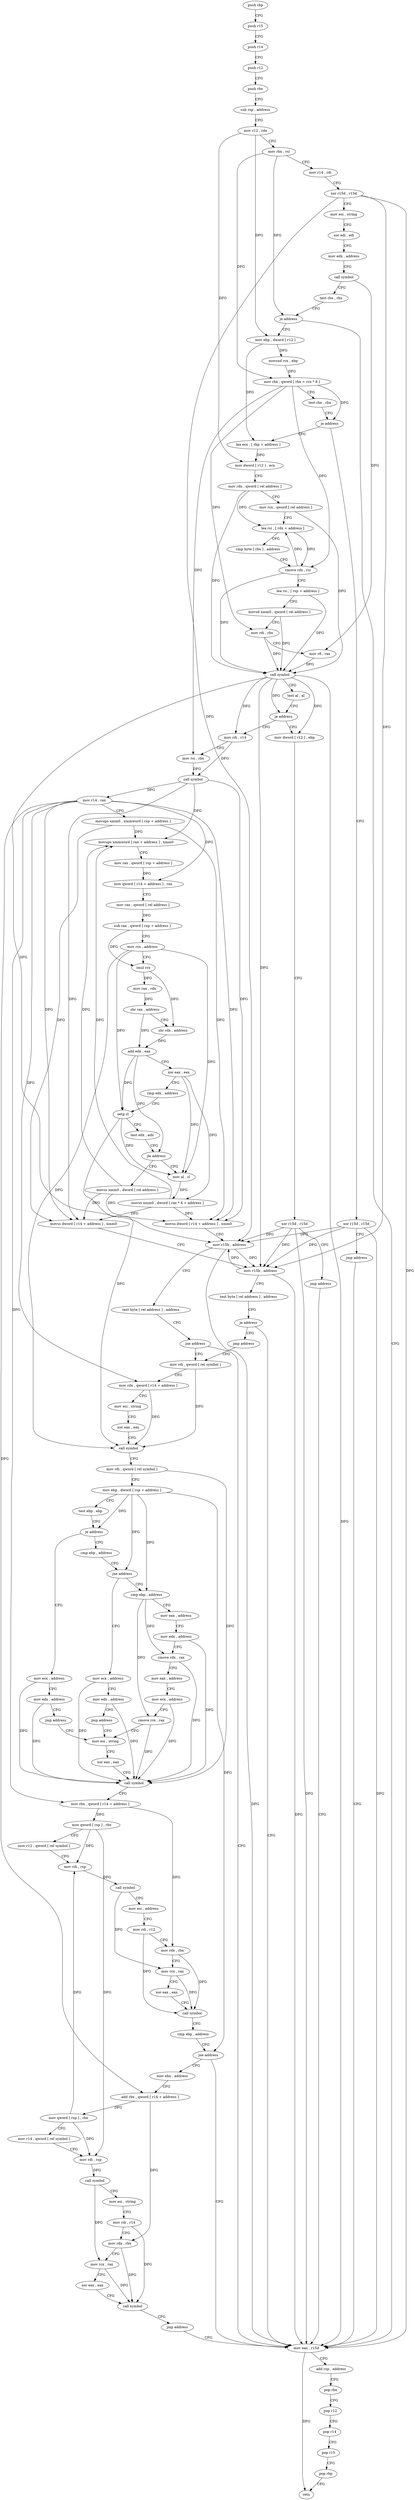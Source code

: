 digraph "func" {
"4243728" [label = "push rbp" ]
"4243729" [label = "push r15" ]
"4243731" [label = "push r14" ]
"4243733" [label = "push r12" ]
"4243735" [label = "push rbx" ]
"4243736" [label = "sub rsp , address" ]
"4243740" [label = "mov r12 , rdx" ]
"4243743" [label = "mov rbx , rsi" ]
"4243746" [label = "mov r14 , rdi" ]
"4243749" [label = "xor r15d , r15d" ]
"4243752" [label = "mov esi , string" ]
"4243757" [label = "xor edi , edi" ]
"4243759" [label = "mov edx , address" ]
"4243764" [label = "call symbol" ]
"4243769" [label = "test rbx , rbx" ]
"4243772" [label = "je address" ]
"4244014" [label = "mov eax , r15d" ]
"4243778" [label = "mov ebp , dword [ r12 ]" ]
"4244017" [label = "add rsp , address" ]
"4244021" [label = "pop rbx" ]
"4244022" [label = "pop r12" ]
"4244024" [label = "pop r14" ]
"4244026" [label = "pop r15" ]
"4244028" [label = "pop rbp" ]
"4244029" [label = "retn" ]
"4243782" [label = "movsxd rcx , ebp" ]
"4243785" [label = "mov rbx , qword [ rbx + rcx * 8 ]" ]
"4243789" [label = "test rbx , rbx" ]
"4243792" [label = "je address" ]
"4243974" [label = "xor r15d , r15d" ]
"4243798" [label = "lea ecx , [ rbp + address ]" ]
"4243977" [label = "jmp address" ]
"4243801" [label = "mov dword [ r12 ] , ecx" ]
"4243805" [label = "mov rdx , qword [ rel address ]" ]
"4243812" [label = "mov rcx , qword [ rel address ]" ]
"4243819" [label = "lea rsi , [ rdx + address ]" ]
"4243826" [label = "cmp byte [ rbx ] , address" ]
"4243829" [label = "cmove rdx , rsi" ]
"4243833" [label = "lea rsi , [ rsp + address ]" ]
"4243838" [label = "movsd xmm0 , qword [ rel address ]" ]
"4243846" [label = "mov rdi , rbx" ]
"4243849" [label = "mov r8 , rax" ]
"4243852" [label = "call symbol" ]
"4243857" [label = "test al , al" ]
"4243859" [label = "je address" ]
"4243979" [label = "mov dword [ r12 ] , ebp" ]
"4243861" [label = "mov rdi , r14" ]
"4243983" [label = "xor r15d , r15d" ]
"4243986" [label = "jmp address" ]
"4243864" [label = "mov rsi , rbx" ]
"4243867" [label = "call symbol" ]
"4243872" [label = "mov r14 , rax" ]
"4243875" [label = "movups xmm0 , xmmword [ rsp + address ]" ]
"4243880" [label = "movups xmmword [ rax + address ] , xmm0" ]
"4243884" [label = "mov rax , qword [ rsp + address ]" ]
"4243889" [label = "mov qword [ r14 + address ] , rax" ]
"4243893" [label = "mov rax , qword [ rel address ]" ]
"4243900" [label = "sub rax , qword [ rsp + address ]" ]
"4243905" [label = "mov rcx , address" ]
"4243915" [label = "imul rcx" ]
"4243918" [label = "mov rax , rdx" ]
"4243921" [label = "shr rax , address" ]
"4243925" [label = "shr rdx , address" ]
"4243929" [label = "add edx , eax" ]
"4243931" [label = "xor eax , eax" ]
"4243933" [label = "cmp edx , address" ]
"4243936" [label = "setg cl" ]
"4243939" [label = "test edx , edx" ]
"4243941" [label = "jle address" ]
"4243988" [label = "movss xmm0 , dword [ rel address ]" ]
"4243943" [label = "mov al , cl" ]
"4243996" [label = "movss dword [ r14 + address ] , xmm0" ]
"4244002" [label = "mov r15b , address" ]
"4244005" [label = "test byte [ rel address ] , address" ]
"4244012" [label = "jne address" ]
"4244030" [label = "mov rdi , qword [ rel symbol ]" ]
"4243945" [label = "movss xmm0 , dword [ rax * 4 + address ]" ]
"4243954" [label = "movss dword [ r14 + address ] , xmm0" ]
"4243960" [label = "mov r15b , address" ]
"4243963" [label = "test byte [ rel address ] , address" ]
"4243970" [label = "je address" ]
"4243972" [label = "jmp address" ]
"4244037" [label = "mov rdx , qword [ r14 + address ]" ]
"4244041" [label = "mov esi , string" ]
"4244046" [label = "xor eax , eax" ]
"4244048" [label = "call symbol" ]
"4244053" [label = "mov rdi , qword [ rel symbol ]" ]
"4244060" [label = "mov ebp , dword [ rsp + address ]" ]
"4244064" [label = "test ebp , ebp" ]
"4244066" [label = "je address" ]
"4244085" [label = "mov ecx , address" ]
"4244068" [label = "cmp ebp , address" ]
"4244090" [label = "mov edx , address" ]
"4244095" [label = "jmp address" ]
"4244128" [label = "mov esi , string" ]
"4244071" [label = "jne address" ]
"4244097" [label = "cmp ebp , address" ]
"4244073" [label = "mov ecx , address" ]
"4244133" [label = "xor eax , eax" ]
"4244135" [label = "call symbol" ]
"4244140" [label = "mov rbx , qword [ r14 + address ]" ]
"4244144" [label = "mov qword [ rsp ] , rbx" ]
"4244148" [label = "mov r12 , qword [ rel symbol ]" ]
"4244155" [label = "mov rdi , rsp" ]
"4244158" [label = "call symbol" ]
"4244163" [label = "mov esi , address" ]
"4244168" [label = "mov rdi , r12" ]
"4244171" [label = "mov rdx , rbx" ]
"4244174" [label = "mov rcx , rax" ]
"4244177" [label = "xor eax , eax" ]
"4244179" [label = "call symbol" ]
"4244184" [label = "cmp ebp , address" ]
"4244187" [label = "jne address" ]
"4244193" [label = "mov ebx , address" ]
"4244100" [label = "mov eax , address" ]
"4244105" [label = "mov edx , address" ]
"4244110" [label = "cmove rdx , rax" ]
"4244114" [label = "mov eax , address" ]
"4244119" [label = "mov ecx , address" ]
"4244124" [label = "cmove rcx , rax" ]
"4244078" [label = "mov edx , address" ]
"4244083" [label = "jmp address" ]
"4244198" [label = "add rbx , qword [ r14 + address ]" ]
"4244202" [label = "mov qword [ rsp ] , rbx" ]
"4244206" [label = "mov r14 , qword [ rel symbol ]" ]
"4244213" [label = "mov rdi , rsp" ]
"4244216" [label = "call symbol" ]
"4244221" [label = "mov esi , string" ]
"4244226" [label = "mov rdi , r14" ]
"4244229" [label = "mov rdx , rbx" ]
"4244232" [label = "mov rcx , rax" ]
"4244235" [label = "xor eax , eax" ]
"4244237" [label = "call symbol" ]
"4244242" [label = "jmp address" ]
"4243728" -> "4243729" [ label = "CFG" ]
"4243729" -> "4243731" [ label = "CFG" ]
"4243731" -> "4243733" [ label = "CFG" ]
"4243733" -> "4243735" [ label = "CFG" ]
"4243735" -> "4243736" [ label = "CFG" ]
"4243736" -> "4243740" [ label = "CFG" ]
"4243740" -> "4243743" [ label = "CFG" ]
"4243740" -> "4243778" [ label = "DFG" ]
"4243740" -> "4243801" [ label = "DFG" ]
"4243743" -> "4243746" [ label = "CFG" ]
"4243743" -> "4243772" [ label = "DFG" ]
"4243743" -> "4243785" [ label = "DFG" ]
"4243746" -> "4243749" [ label = "CFG" ]
"4243749" -> "4243752" [ label = "CFG" ]
"4243749" -> "4244014" [ label = "DFG" ]
"4243749" -> "4244002" [ label = "DFG" ]
"4243749" -> "4243960" [ label = "DFG" ]
"4243752" -> "4243757" [ label = "CFG" ]
"4243757" -> "4243759" [ label = "CFG" ]
"4243759" -> "4243764" [ label = "CFG" ]
"4243764" -> "4243769" [ label = "CFG" ]
"4243764" -> "4243849" [ label = "DFG" ]
"4243769" -> "4243772" [ label = "CFG" ]
"4243772" -> "4244014" [ label = "CFG" ]
"4243772" -> "4243778" [ label = "CFG" ]
"4244014" -> "4244017" [ label = "CFG" ]
"4244014" -> "4244029" [ label = "DFG" ]
"4243778" -> "4243782" [ label = "DFG" ]
"4243778" -> "4243798" [ label = "DFG" ]
"4244017" -> "4244021" [ label = "CFG" ]
"4244021" -> "4244022" [ label = "CFG" ]
"4244022" -> "4244024" [ label = "CFG" ]
"4244024" -> "4244026" [ label = "CFG" ]
"4244026" -> "4244028" [ label = "CFG" ]
"4244028" -> "4244029" [ label = "CFG" ]
"4243782" -> "4243785" [ label = "DFG" ]
"4243785" -> "4243789" [ label = "CFG" ]
"4243785" -> "4243792" [ label = "DFG" ]
"4243785" -> "4243829" [ label = "DFG" ]
"4243785" -> "4243846" [ label = "DFG" ]
"4243785" -> "4243864" [ label = "DFG" ]
"4243789" -> "4243792" [ label = "CFG" ]
"4243792" -> "4243974" [ label = "CFG" ]
"4243792" -> "4243798" [ label = "CFG" ]
"4243974" -> "4243977" [ label = "CFG" ]
"4243974" -> "4244014" [ label = "DFG" ]
"4243974" -> "4244002" [ label = "DFG" ]
"4243974" -> "4243960" [ label = "DFG" ]
"4243798" -> "4243801" [ label = "DFG" ]
"4243977" -> "4244014" [ label = "CFG" ]
"4243801" -> "4243805" [ label = "CFG" ]
"4243805" -> "4243812" [ label = "CFG" ]
"4243805" -> "4243819" [ label = "DFG" ]
"4243805" -> "4243852" [ label = "DFG" ]
"4243812" -> "4243819" [ label = "CFG" ]
"4243812" -> "4243852" [ label = "DFG" ]
"4243819" -> "4243826" [ label = "CFG" ]
"4243819" -> "4243829" [ label = "DFG" ]
"4243826" -> "4243829" [ label = "CFG" ]
"4243829" -> "4243833" [ label = "CFG" ]
"4243829" -> "4243819" [ label = "DFG" ]
"4243829" -> "4243852" [ label = "DFG" ]
"4243833" -> "4243838" [ label = "CFG" ]
"4243833" -> "4243852" [ label = "DFG" ]
"4243838" -> "4243846" [ label = "CFG" ]
"4243838" -> "4243852" [ label = "DFG" ]
"4243846" -> "4243849" [ label = "CFG" ]
"4243846" -> "4243852" [ label = "DFG" ]
"4243849" -> "4243852" [ label = "DFG" ]
"4243852" -> "4243857" [ label = "CFG" ]
"4243852" -> "4244014" [ label = "DFG" ]
"4243852" -> "4243859" [ label = "DFG" ]
"4243852" -> "4243979" [ label = "DFG" ]
"4243852" -> "4243861" [ label = "DFG" ]
"4243852" -> "4244002" [ label = "DFG" ]
"4243852" -> "4243960" [ label = "DFG" ]
"4243857" -> "4243859" [ label = "CFG" ]
"4243859" -> "4243979" [ label = "CFG" ]
"4243859" -> "4243861" [ label = "CFG" ]
"4243979" -> "4243983" [ label = "CFG" ]
"4243861" -> "4243864" [ label = "CFG" ]
"4243861" -> "4243867" [ label = "DFG" ]
"4243983" -> "4243986" [ label = "CFG" ]
"4243983" -> "4244014" [ label = "DFG" ]
"4243983" -> "4244002" [ label = "DFG" ]
"4243983" -> "4243960" [ label = "DFG" ]
"4243986" -> "4244014" [ label = "CFG" ]
"4243864" -> "4243867" [ label = "DFG" ]
"4243867" -> "4243872" [ label = "DFG" ]
"4243867" -> "4243880" [ label = "DFG" ]
"4243867" -> "4243996" [ label = "DFG" ]
"4243867" -> "4243954" [ label = "DFG" ]
"4243872" -> "4243875" [ label = "CFG" ]
"4243872" -> "4243889" [ label = "DFG" ]
"4243872" -> "4243996" [ label = "DFG" ]
"4243872" -> "4243954" [ label = "DFG" ]
"4243872" -> "4244037" [ label = "DFG" ]
"4243872" -> "4244140" [ label = "DFG" ]
"4243872" -> "4244198" [ label = "DFG" ]
"4243875" -> "4243880" [ label = "DFG" ]
"4243875" -> "4243996" [ label = "DFG" ]
"4243875" -> "4243954" [ label = "DFG" ]
"4243880" -> "4243884" [ label = "CFG" ]
"4243884" -> "4243889" [ label = "DFG" ]
"4243889" -> "4243893" [ label = "CFG" ]
"4243893" -> "4243900" [ label = "DFG" ]
"4243900" -> "4243905" [ label = "CFG" ]
"4243900" -> "4243915" [ label = "DFG" ]
"4243905" -> "4243915" [ label = "CFG" ]
"4243905" -> "4243936" [ label = "DFG" ]
"4243905" -> "4243943" [ label = "DFG" ]
"4243905" -> "4244048" [ label = "DFG" ]
"4243915" -> "4243918" [ label = "DFG" ]
"4243915" -> "4243925" [ label = "DFG" ]
"4243918" -> "4243921" [ label = "DFG" ]
"4243921" -> "4243925" [ label = "CFG" ]
"4243921" -> "4243929" [ label = "DFG" ]
"4243925" -> "4243929" [ label = "DFG" ]
"4243929" -> "4243931" [ label = "CFG" ]
"4243929" -> "4243936" [ label = "DFG" ]
"4243929" -> "4243941" [ label = "DFG" ]
"4243931" -> "4243933" [ label = "CFG" ]
"4243931" -> "4243943" [ label = "DFG" ]
"4243931" -> "4243945" [ label = "DFG" ]
"4243933" -> "4243936" [ label = "CFG" ]
"4243936" -> "4243939" [ label = "CFG" ]
"4243936" -> "4243943" [ label = "DFG" ]
"4243936" -> "4244048" [ label = "DFG" ]
"4243939" -> "4243941" [ label = "CFG" ]
"4243941" -> "4243988" [ label = "CFG" ]
"4243941" -> "4243943" [ label = "CFG" ]
"4243988" -> "4243996" [ label = "DFG" ]
"4243988" -> "4243880" [ label = "DFG" ]
"4243988" -> "4243954" [ label = "DFG" ]
"4243943" -> "4243945" [ label = "DFG" ]
"4243996" -> "4244002" [ label = "CFG" ]
"4244002" -> "4244005" [ label = "CFG" ]
"4244002" -> "4244014" [ label = "DFG" ]
"4244002" -> "4243960" [ label = "DFG" ]
"4244005" -> "4244012" [ label = "CFG" ]
"4244012" -> "4244030" [ label = "CFG" ]
"4244012" -> "4244014" [ label = "CFG" ]
"4244030" -> "4244037" [ label = "CFG" ]
"4244030" -> "4244048" [ label = "DFG" ]
"4243945" -> "4243954" [ label = "DFG" ]
"4243945" -> "4243880" [ label = "DFG" ]
"4243945" -> "4243996" [ label = "DFG" ]
"4243954" -> "4243960" [ label = "CFG" ]
"4243960" -> "4243963" [ label = "CFG" ]
"4243960" -> "4244014" [ label = "DFG" ]
"4243960" -> "4244002" [ label = "DFG" ]
"4243963" -> "4243970" [ label = "CFG" ]
"4243970" -> "4244014" [ label = "CFG" ]
"4243970" -> "4243972" [ label = "CFG" ]
"4243972" -> "4244030" [ label = "CFG" ]
"4244037" -> "4244041" [ label = "CFG" ]
"4244037" -> "4244048" [ label = "DFG" ]
"4244041" -> "4244046" [ label = "CFG" ]
"4244046" -> "4244048" [ label = "CFG" ]
"4244048" -> "4244053" [ label = "CFG" ]
"4244053" -> "4244060" [ label = "CFG" ]
"4244053" -> "4244135" [ label = "DFG" ]
"4244060" -> "4244064" [ label = "CFG" ]
"4244060" -> "4244066" [ label = "DFG" ]
"4244060" -> "4244071" [ label = "DFG" ]
"4244060" -> "4244187" [ label = "DFG" ]
"4244060" -> "4244097" [ label = "DFG" ]
"4244064" -> "4244066" [ label = "CFG" ]
"4244066" -> "4244085" [ label = "CFG" ]
"4244066" -> "4244068" [ label = "CFG" ]
"4244085" -> "4244090" [ label = "CFG" ]
"4244085" -> "4244135" [ label = "DFG" ]
"4244068" -> "4244071" [ label = "CFG" ]
"4244090" -> "4244095" [ label = "CFG" ]
"4244090" -> "4244135" [ label = "DFG" ]
"4244095" -> "4244128" [ label = "CFG" ]
"4244128" -> "4244133" [ label = "CFG" ]
"4244071" -> "4244097" [ label = "CFG" ]
"4244071" -> "4244073" [ label = "CFG" ]
"4244097" -> "4244100" [ label = "CFG" ]
"4244097" -> "4244110" [ label = "DFG" ]
"4244097" -> "4244124" [ label = "DFG" ]
"4244073" -> "4244078" [ label = "CFG" ]
"4244073" -> "4244135" [ label = "DFG" ]
"4244133" -> "4244135" [ label = "CFG" ]
"4244135" -> "4244140" [ label = "CFG" ]
"4244140" -> "4244144" [ label = "DFG" ]
"4244140" -> "4244171" [ label = "DFG" ]
"4244144" -> "4244148" [ label = "CFG" ]
"4244144" -> "4244155" [ label = "DFG" ]
"4244144" -> "4244213" [ label = "DFG" ]
"4244148" -> "4244155" [ label = "CFG" ]
"4244155" -> "4244158" [ label = "DFG" ]
"4244158" -> "4244163" [ label = "CFG" ]
"4244158" -> "4244174" [ label = "DFG" ]
"4244163" -> "4244168" [ label = "CFG" ]
"4244168" -> "4244171" [ label = "CFG" ]
"4244168" -> "4244179" [ label = "DFG" ]
"4244171" -> "4244174" [ label = "CFG" ]
"4244171" -> "4244179" [ label = "DFG" ]
"4244174" -> "4244177" [ label = "CFG" ]
"4244174" -> "4244179" [ label = "DFG" ]
"4244177" -> "4244179" [ label = "CFG" ]
"4244179" -> "4244184" [ label = "CFG" ]
"4244184" -> "4244187" [ label = "CFG" ]
"4244187" -> "4244014" [ label = "CFG" ]
"4244187" -> "4244193" [ label = "CFG" ]
"4244193" -> "4244198" [ label = "CFG" ]
"4244100" -> "4244105" [ label = "CFG" ]
"4244105" -> "4244110" [ label = "CFG" ]
"4244105" -> "4244135" [ label = "DFG" ]
"4244110" -> "4244114" [ label = "CFG" ]
"4244110" -> "4244135" [ label = "DFG" ]
"4244114" -> "4244119" [ label = "CFG" ]
"4244119" -> "4244124" [ label = "CFG" ]
"4244119" -> "4244135" [ label = "DFG" ]
"4244124" -> "4244128" [ label = "CFG" ]
"4244124" -> "4244135" [ label = "DFG" ]
"4244078" -> "4244083" [ label = "CFG" ]
"4244078" -> "4244135" [ label = "DFG" ]
"4244083" -> "4244128" [ label = "CFG" ]
"4244198" -> "4244202" [ label = "DFG" ]
"4244198" -> "4244229" [ label = "DFG" ]
"4244202" -> "4244206" [ label = "CFG" ]
"4244202" -> "4244155" [ label = "DFG" ]
"4244202" -> "4244213" [ label = "DFG" ]
"4244206" -> "4244213" [ label = "CFG" ]
"4244213" -> "4244216" [ label = "DFG" ]
"4244216" -> "4244221" [ label = "CFG" ]
"4244216" -> "4244232" [ label = "DFG" ]
"4244221" -> "4244226" [ label = "CFG" ]
"4244226" -> "4244229" [ label = "CFG" ]
"4244226" -> "4244237" [ label = "DFG" ]
"4244229" -> "4244232" [ label = "CFG" ]
"4244229" -> "4244237" [ label = "DFG" ]
"4244232" -> "4244235" [ label = "CFG" ]
"4244232" -> "4244237" [ label = "DFG" ]
"4244235" -> "4244237" [ label = "CFG" ]
"4244237" -> "4244242" [ label = "CFG" ]
"4244242" -> "4244014" [ label = "CFG" ]
}
